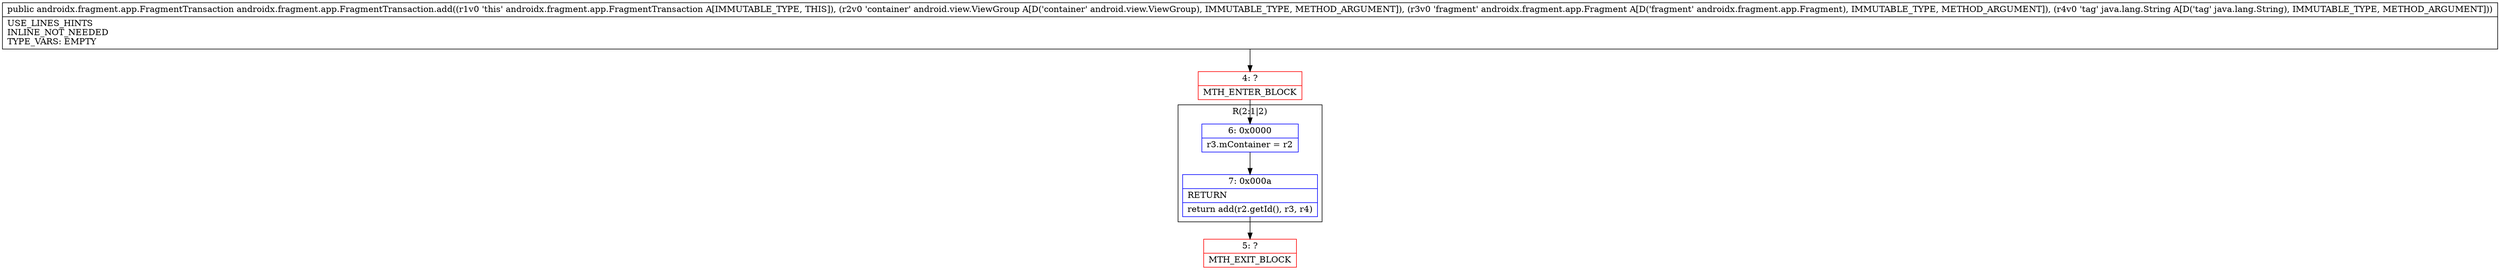 digraph "CFG forandroidx.fragment.app.FragmentTransaction.add(Landroid\/view\/ViewGroup;Landroidx\/fragment\/app\/Fragment;Ljava\/lang\/String;)Landroidx\/fragment\/app\/FragmentTransaction;" {
subgraph cluster_Region_994183853 {
label = "R(2:1|2)";
node [shape=record,color=blue];
Node_6 [shape=record,label="{6\:\ 0x0000|r3.mContainer = r2\l}"];
Node_7 [shape=record,label="{7\:\ 0x000a|RETURN\l|return add(r2.getId(), r3, r4)\l}"];
}
Node_4 [shape=record,color=red,label="{4\:\ ?|MTH_ENTER_BLOCK\l}"];
Node_5 [shape=record,color=red,label="{5\:\ ?|MTH_EXIT_BLOCK\l}"];
MethodNode[shape=record,label="{public androidx.fragment.app.FragmentTransaction androidx.fragment.app.FragmentTransaction.add((r1v0 'this' androidx.fragment.app.FragmentTransaction A[IMMUTABLE_TYPE, THIS]), (r2v0 'container' android.view.ViewGroup A[D('container' android.view.ViewGroup), IMMUTABLE_TYPE, METHOD_ARGUMENT]), (r3v0 'fragment' androidx.fragment.app.Fragment A[D('fragment' androidx.fragment.app.Fragment), IMMUTABLE_TYPE, METHOD_ARGUMENT]), (r4v0 'tag' java.lang.String A[D('tag' java.lang.String), IMMUTABLE_TYPE, METHOD_ARGUMENT]))  | USE_LINES_HINTS\lINLINE_NOT_NEEDED\lTYPE_VARS: EMPTY\l}"];
MethodNode -> Node_4;Node_6 -> Node_7;
Node_7 -> Node_5;
Node_4 -> Node_6;
}

